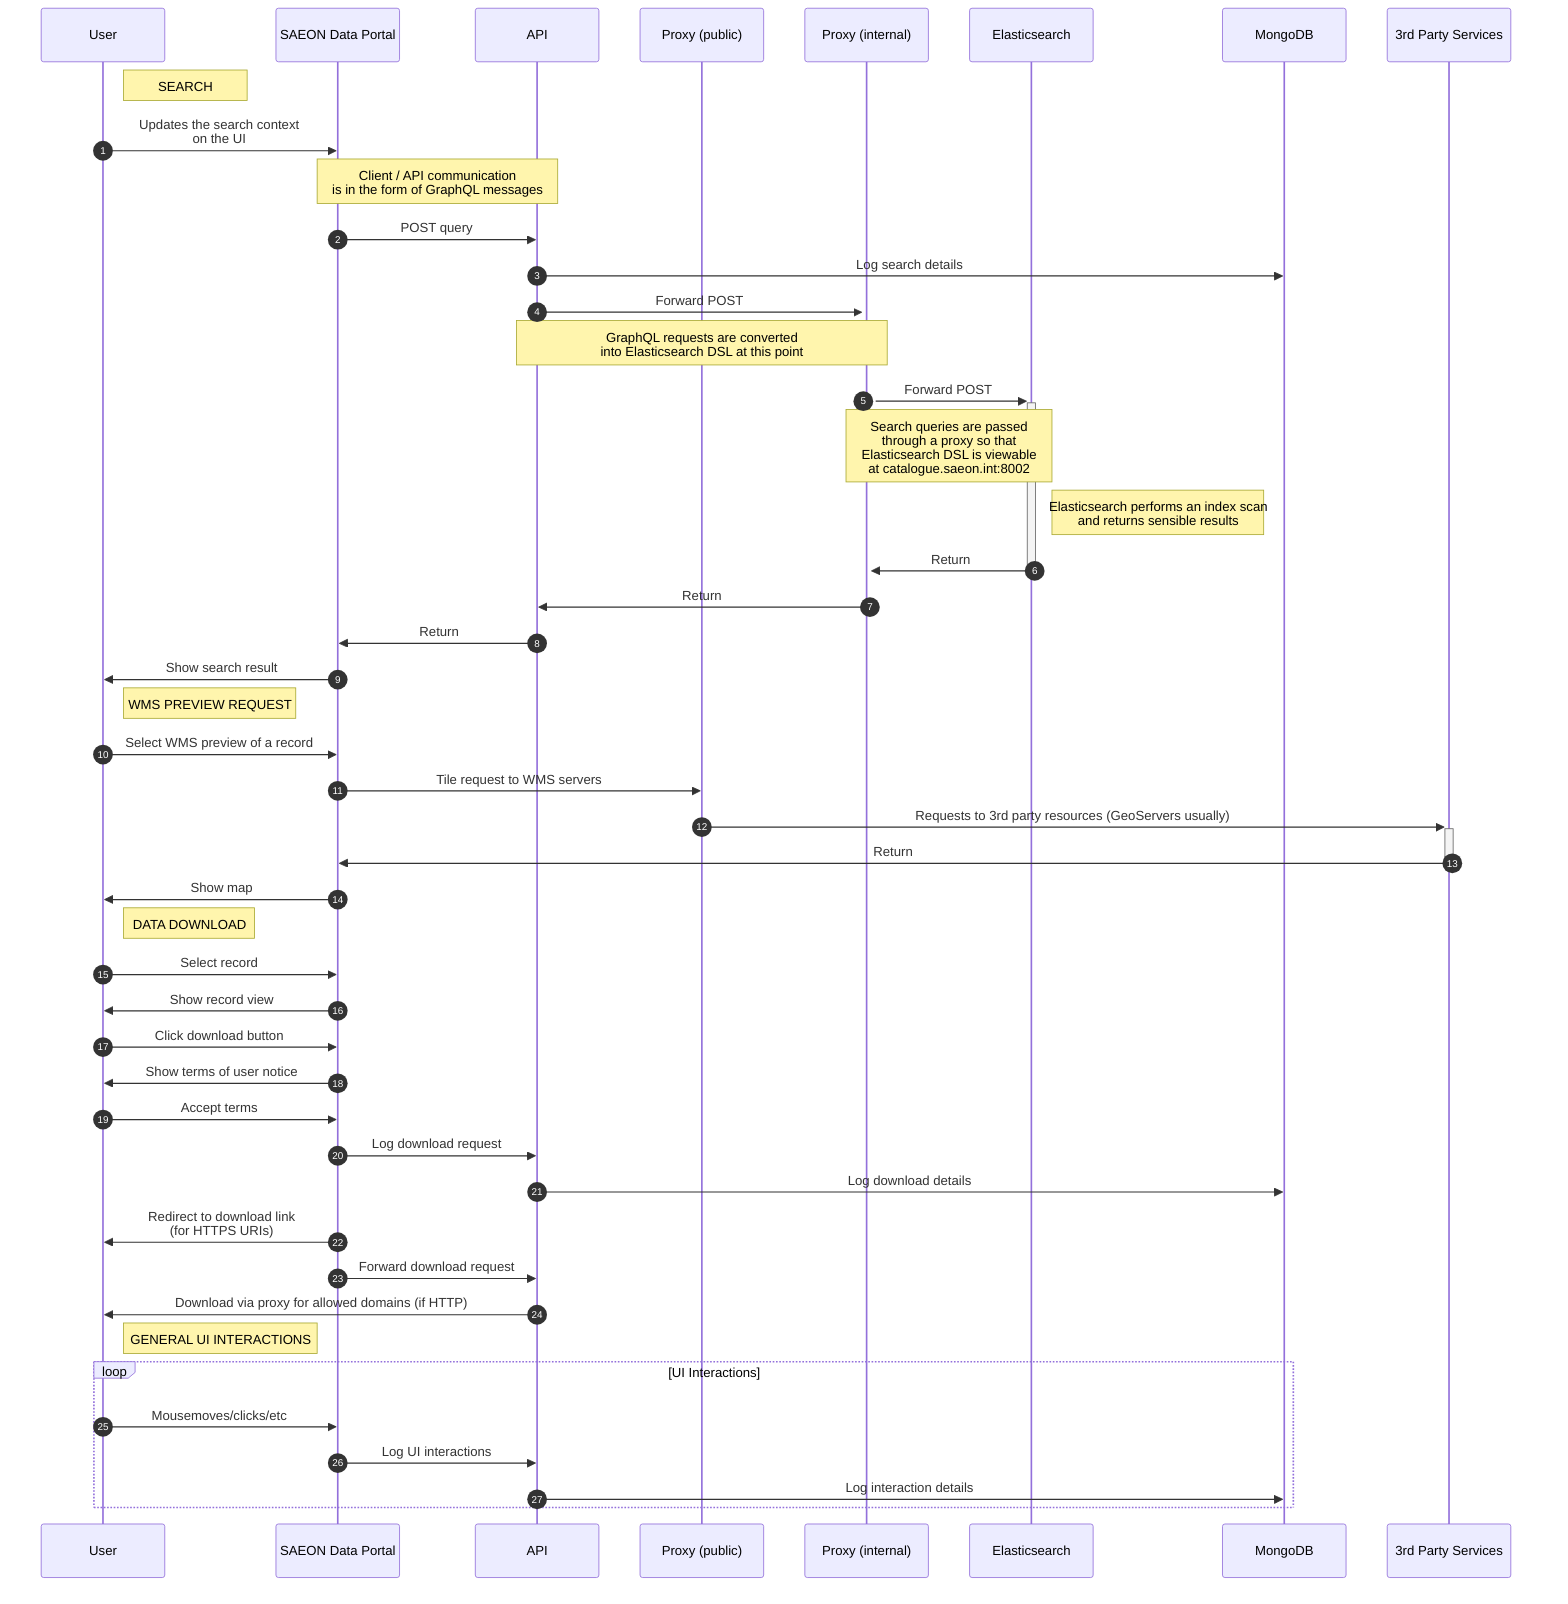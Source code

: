 sequenceDiagram
    autonumber

    participant user as User
    participant client as SAEON Data Portal
    participant api as API
    participant proxy_external as Proxy (public)
    participant proxy_internal as Proxy (internal)
    participant es as Elasticsearch
    participant mongo as MongoDB
    participant external_services as 3rd Party Services

    Note right of user: SEARCH
    user->>client: Updates the search context <br />on the UI
    Note over client,api: Client / API communication <br /> is in the form of GraphQL messages
    client->>api: POST query
    api->>mongo: Log search details
    api->>+proxy_internal: Forward POST
    Note over api,proxy_internal: GraphQL requests are converted <br />into Elasticsearch DSL at this point
    proxy_internal->>+es: Forward POST
    Note over proxy_internal,es: Search queries are passed<br /> through a proxy so that<br /> Elasticsearch DSL is viewable<br /> at catalogue.saeon.int:8002 
    Note right of es: Elasticsearch performs an index scan <br /> and returns sensible results
    es->>-proxy_internal: Return
    proxy_internal->>api: Return
    api->>client: Return
    client->>user: Show search result

    Note right of user: WMS PREVIEW REQUEST
    user->>client: Select WMS preview of a record
    client->>proxy_external: Tile request to WMS servers
    proxy_external->>+external_services: Requests to 3rd party resources (GeoServers usually)
    external_services->>-client: Return
    client->>user: Show map

    Note right of user: DATA DOWNLOAD
    user->>client: Select record
    client->>user: Show record view
    user->>client: Click download button
    client->>user: Show terms of user notice
    user->>client: Accept terms
    client->>api: Log download request
    api->>mongo: Log download details
    client->>user: Redirect to download link<br />(for HTTPS URIs)
    client->>api: Forward download request
    api->>user: Download via proxy for allowed domains (if HTTP)

    Note right of user: GENERAL UI INTERACTIONS
    loop UI Interactions
      user->>client: Mousemoves/clicks/etc
      client->>api: Log UI interactions
      api->>mongo: Log interaction details
    end